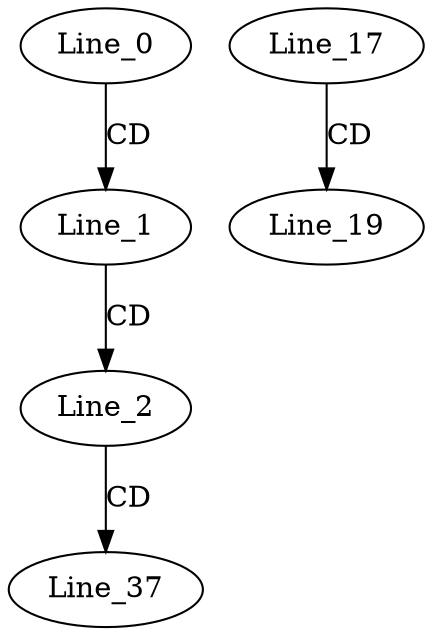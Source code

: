 digraph G {
  Line_0;
  Line_1;
  Line_2;
  Line_17;
  Line_19;
  Line_37;
  Line_0 -> Line_1 [ label="CD" ];
  Line_1 -> Line_2 [ label="CD" ];
  Line_17 -> Line_19 [ label="CD" ];
  Line_2 -> Line_37 [ label="CD" ];
}

